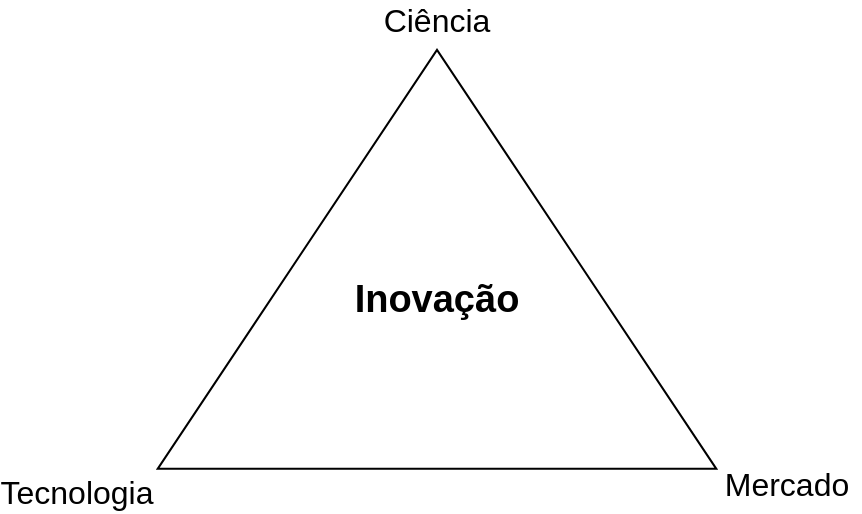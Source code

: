 <mxfile version="14.5.3" type="device"><diagram id="W2SOBBEJ4lSLvWZNaDIC" name="Page-1"><mxGraphModel dx="460" dy="762" grid="0" gridSize="10" guides="1" tooltips="1" connect="1" arrows="1" fold="1" page="1" pageScale="1" pageWidth="827" pageHeight="1169" math="0" shadow="0"><root><mxCell id="0"/><mxCell id="1" parent="0"/><mxCell id="rvZ5NtMG3CXIE-xlLgg--1" value="&lt;b&gt;&lt;font style=&quot;font-size: 19px&quot;&gt;Inovação&lt;/font&gt;&lt;/b&gt;" style="text;html=1;strokeColor=none;fillColor=none;align=center;verticalAlign=middle;whiteSpace=wrap;rounded=0;" vertex="1" parent="1"><mxGeometry x="183" y="277" width="95" height="29" as="geometry"/></mxCell><mxCell id="rvZ5NtMG3CXIE-xlLgg--2" value="" style="triangle;whiteSpace=wrap;html=1;rotation=-90;fillColor=none;" vertex="1" parent="1"><mxGeometry x="125.75" y="132" width="209.5" height="279.33" as="geometry"/></mxCell><mxCell id="rvZ5NtMG3CXIE-xlLgg--3" value="&lt;font style=&quot;font-size: 16px&quot;&gt;Tecnologia&lt;/font&gt;" style="text;html=1;strokeColor=none;fillColor=none;align=center;verticalAlign=middle;whiteSpace=wrap;rounded=0;" vertex="1" parent="1"><mxGeometry x="14" y="378" width="73" height="20" as="geometry"/></mxCell><mxCell id="rvZ5NtMG3CXIE-xlLgg--4" value="&lt;font style=&quot;font-size: 16px&quot;&gt;Ciência&lt;/font&gt;" style="text;html=1;strokeColor=none;fillColor=none;align=center;verticalAlign=middle;whiteSpace=wrap;rounded=0;" vertex="1" parent="1"><mxGeometry x="194" y="142" width="73" height="20" as="geometry"/></mxCell><mxCell id="rvZ5NtMG3CXIE-xlLgg--5" value="&lt;font style=&quot;font-size: 16px&quot;&gt;Mercado&lt;/font&gt;" style="text;html=1;strokeColor=none;fillColor=none;align=center;verticalAlign=middle;whiteSpace=wrap;rounded=0;" vertex="1" parent="1"><mxGeometry x="369" y="374" width="73" height="20" as="geometry"/></mxCell></root></mxGraphModel></diagram></mxfile>